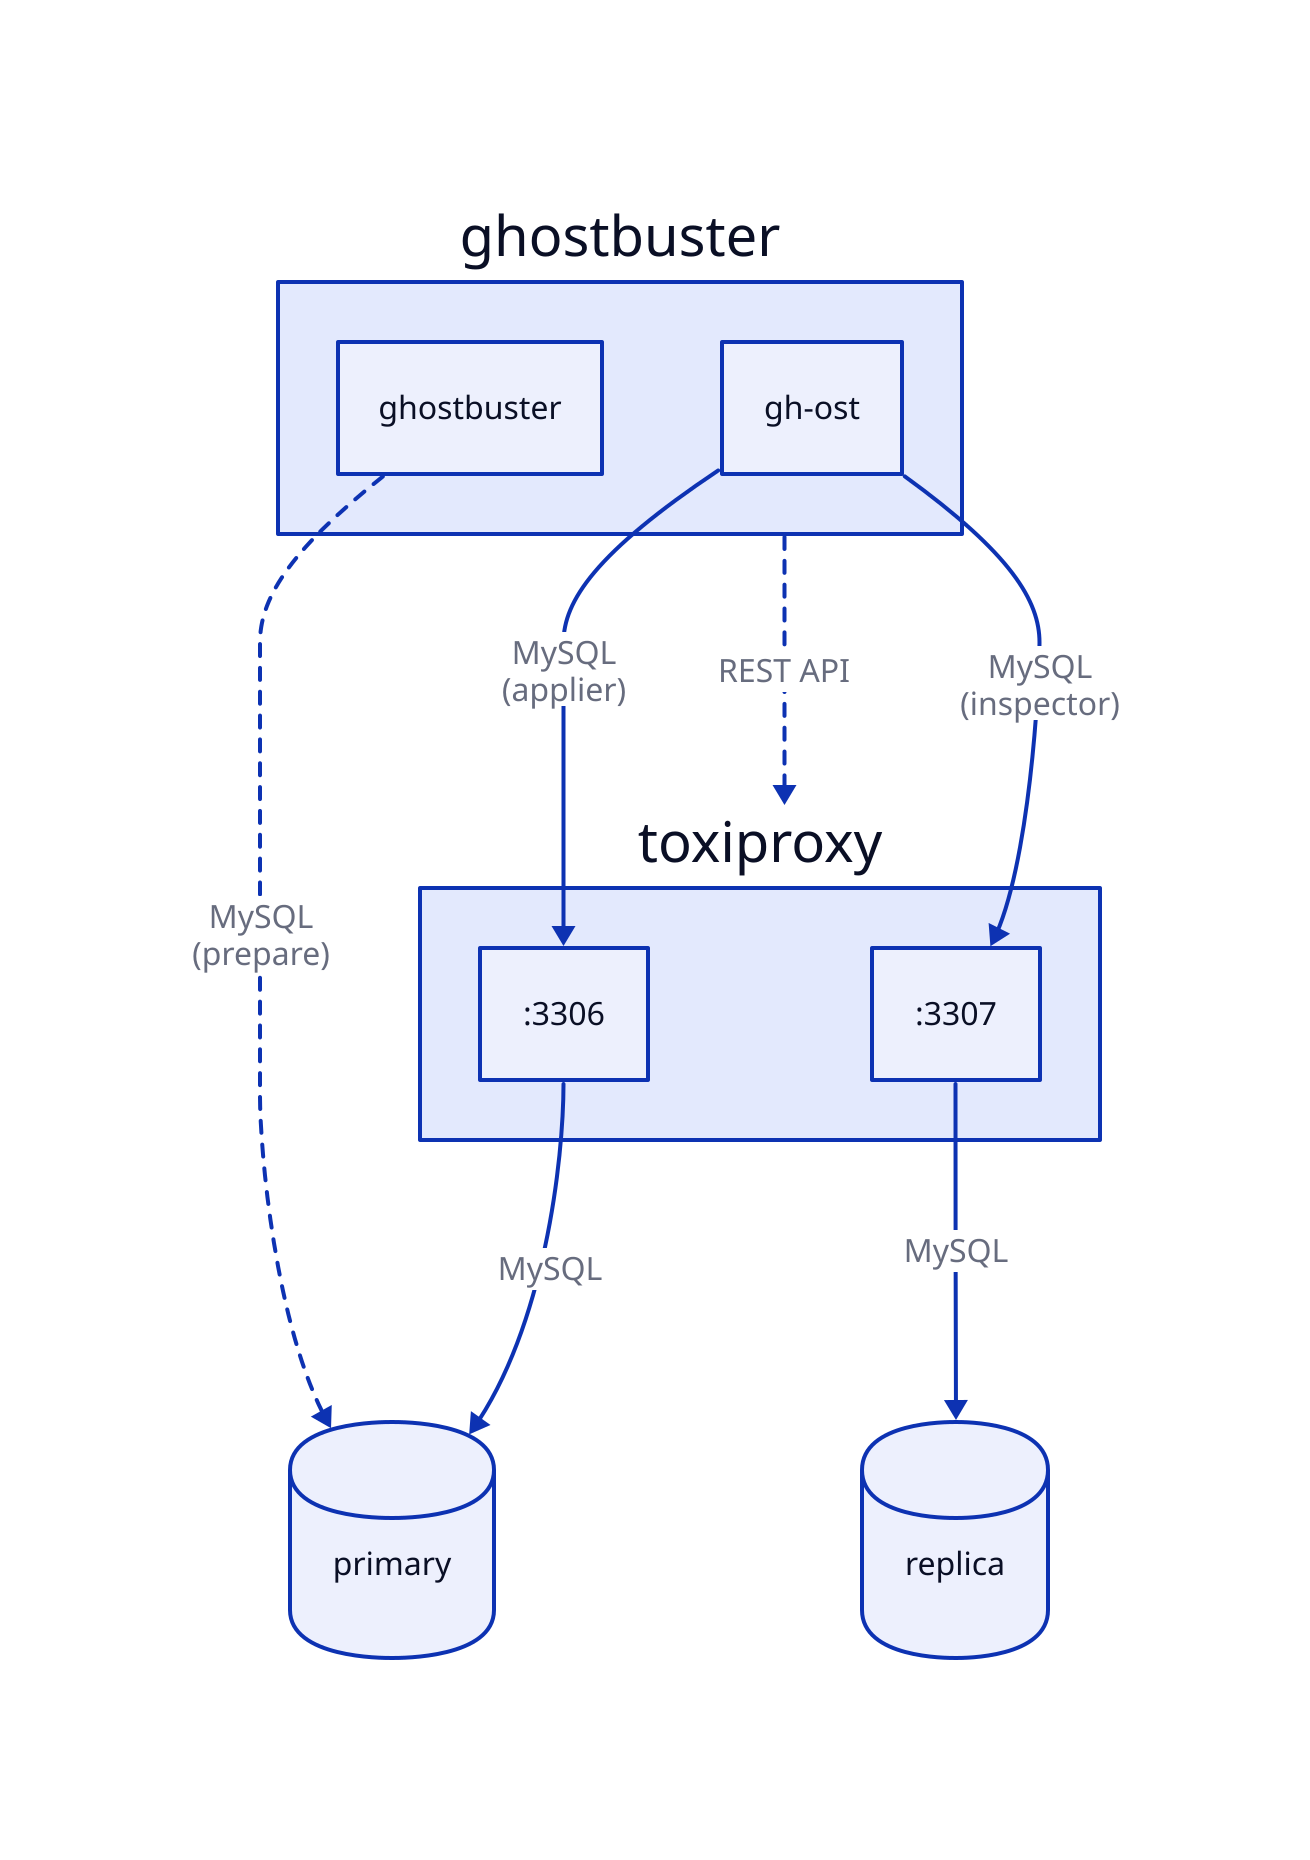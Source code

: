 ghostbuster: {
  gh-ost: gh-ost
}

toxiproxy: {
  primary: :3306
  replica: :3307
}

ghostbuster -> toxiproxy: REST API {
  style.stroke-dash: 3
}
ghostbuster.gh-ost -> toxiproxy.primary: MySQL\n(applier)
ghostbuster.gh-ost -> toxiproxy.replica: MySQL\n(inspector)

primary: {
  shape: cylinder
}
replica: {
  shape: cylinder
}

ghostbuster.ghostbuster -> primary: MySQL\n(prepare) {
  style.stroke-dash: 3
}
toxiproxy.primary -> primary: MySQL
toxiproxy.replica -> replica: MySQL
